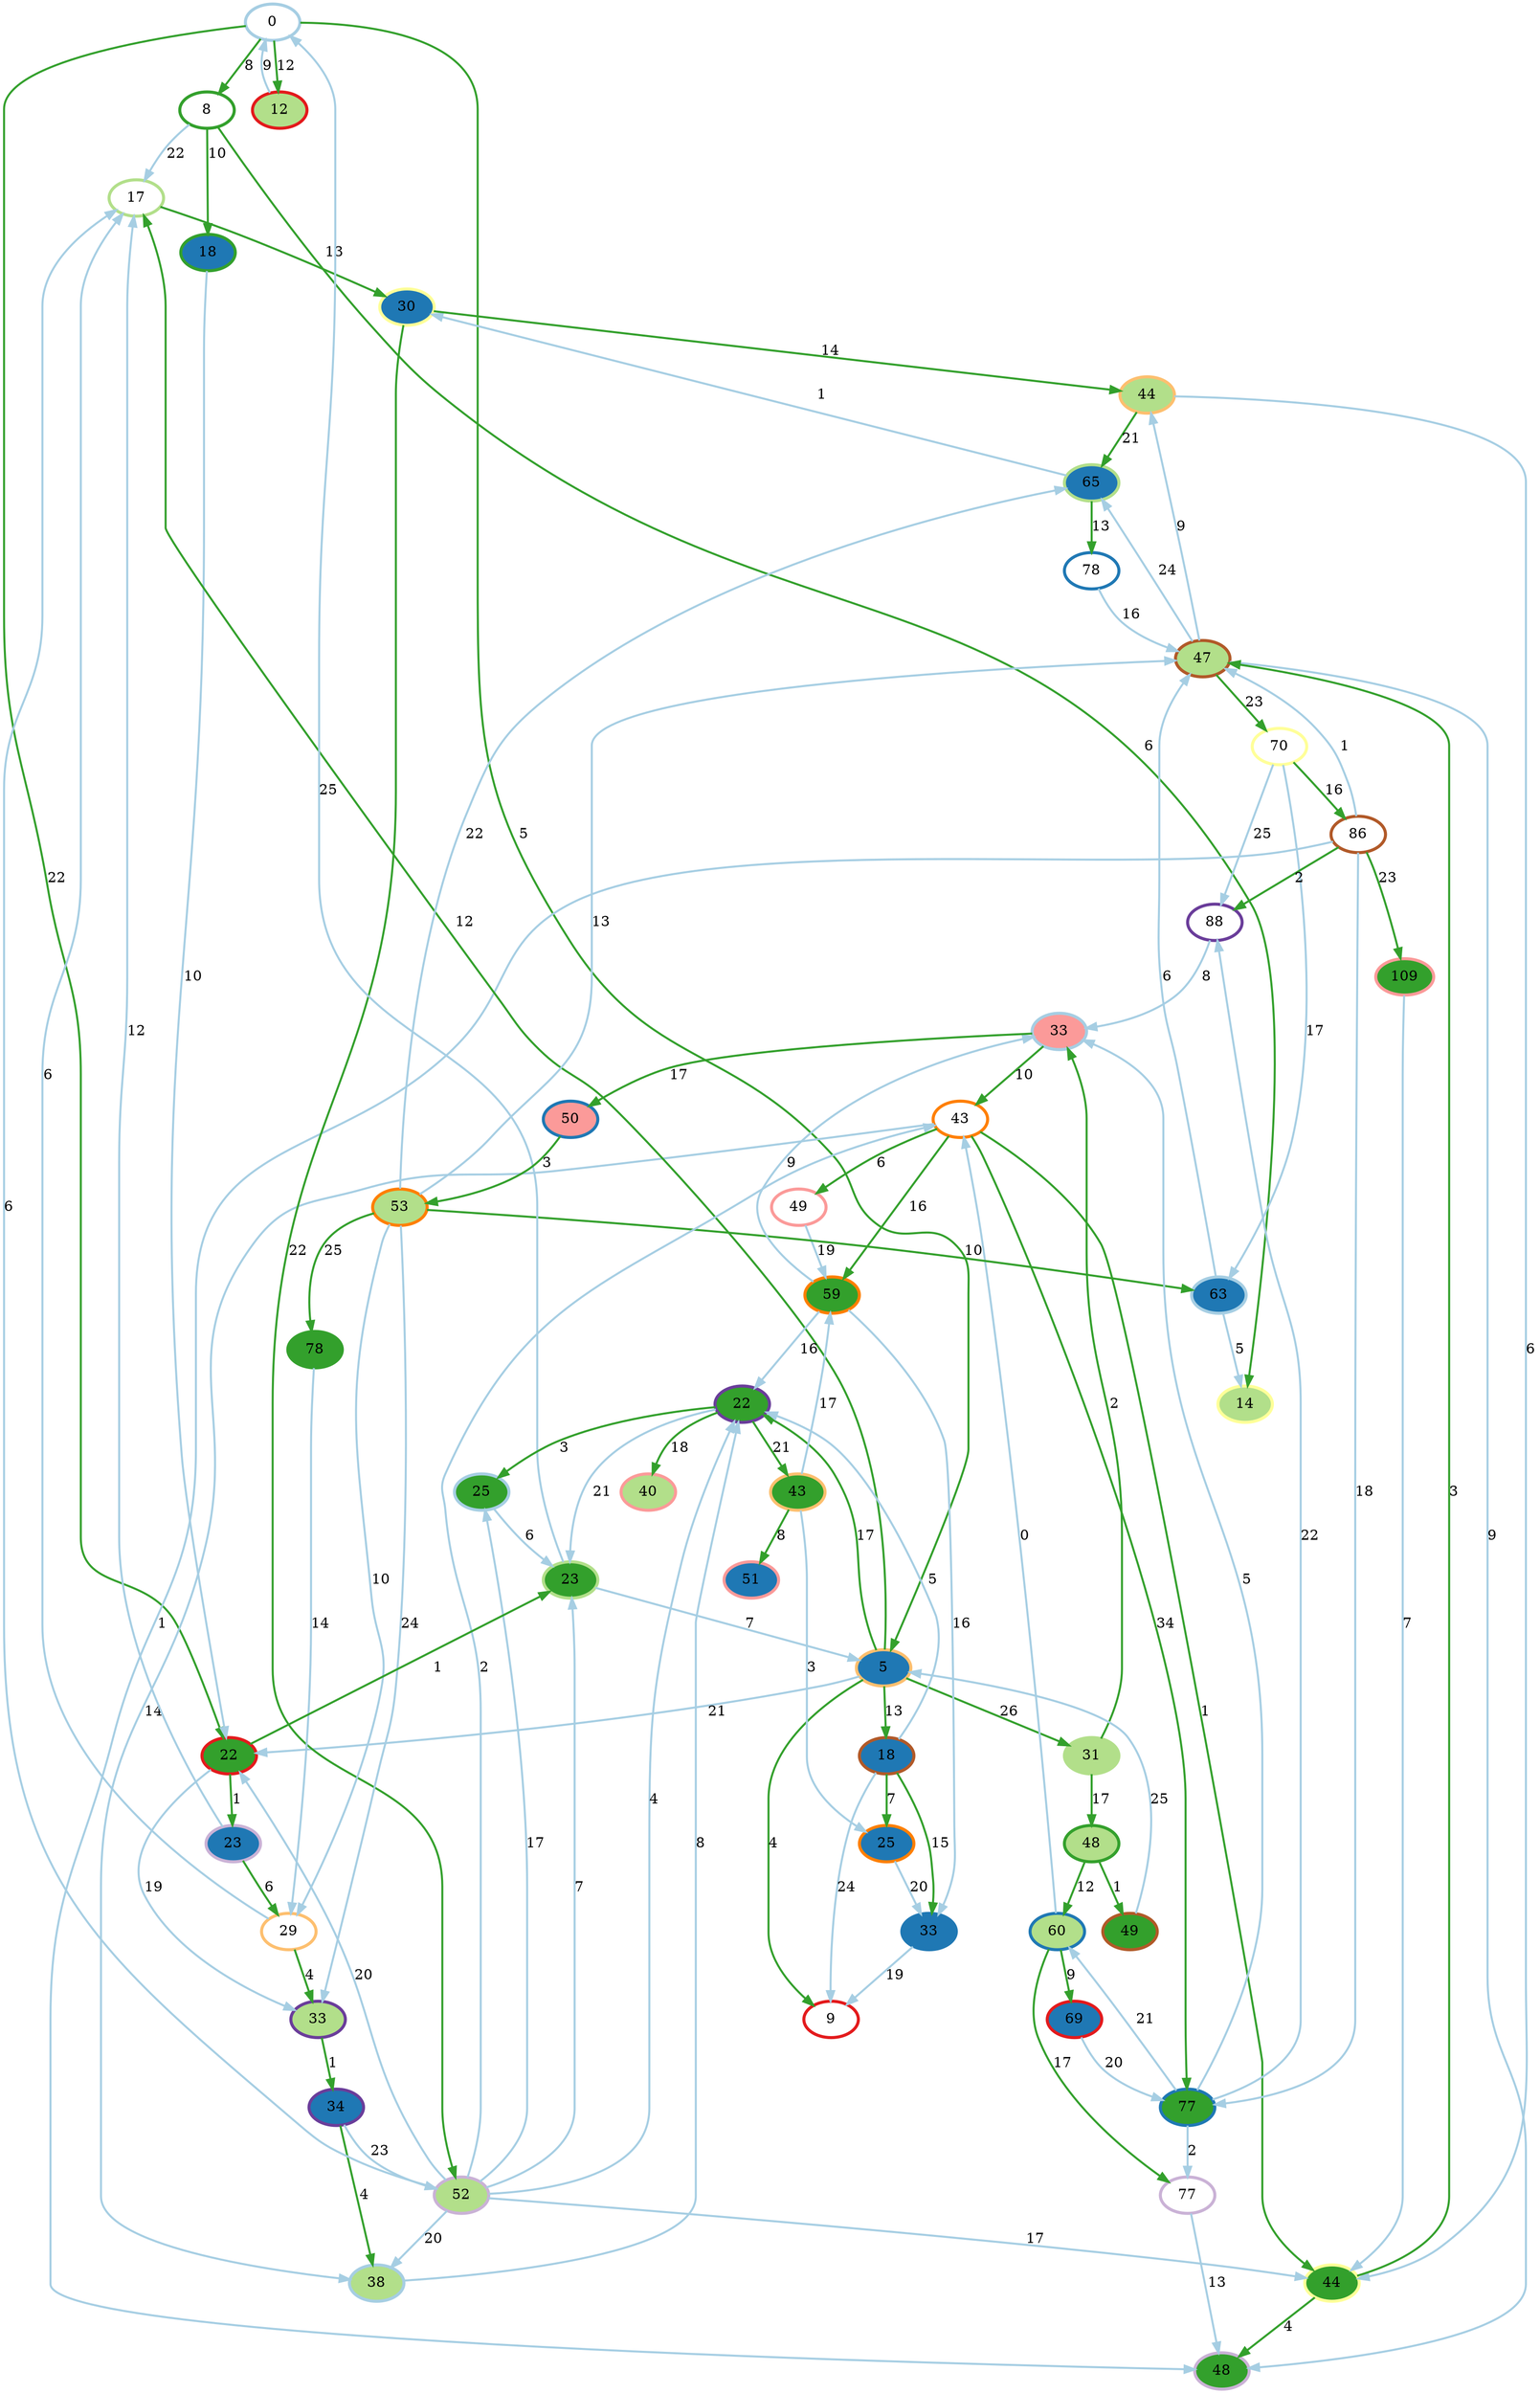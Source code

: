 digraph G {
    0 [penwidth=3,label="0",color=1, colorscheme=paired12]
    1 [penwidth=3,label="78",color=2, colorscheme=paired12]
    2 [penwidth=3,label="17",color=3, colorscheme=paired12]
    3 [penwidth=3,label="8",color=4, colorscheme=paired12]
    4 [penwidth=3,label="49",color=5, colorscheme=paired12]
    5 [penwidth=3,label="9",color=6, colorscheme=paired12]
    6 [penwidth=3,label="29",color=7, colorscheme=paired12]
    7 [penwidth=3,label="43",color=8, colorscheme=paired12]
    8 [penwidth=3,label="77",color=9, colorscheme=paired12]
    9 [penwidth=3,label="88",color=10, colorscheme=paired12]
    10 [penwidth=3,label="70",color=11, colorscheme=paired12]
    11 [penwidth=3,label="86",color=12, colorscheme=paired12]
    12 [penwidth=3,label="63",color=1, colorscheme=paired12,style=filled,fillcolor=2]
    13 [penwidth=3,label="33",color=2, colorscheme=paired12,style=filled,fillcolor=2]
    14 [penwidth=3,label="65",color=3, colorscheme=paired12,style=filled,fillcolor=2]
    15 [penwidth=3,label="18",color=4, colorscheme=paired12,style=filled,fillcolor=2]
    16 [penwidth=3,label="51",color=5, colorscheme=paired12,style=filled,fillcolor=2]
    17 [penwidth=3,label="69",color=6, colorscheme=paired12,style=filled,fillcolor=2]
    18 [penwidth=3,label="5",color=7, colorscheme=paired12,style=filled,fillcolor=2]
    19 [penwidth=3,label="25",color=8, colorscheme=paired12,style=filled,fillcolor=2]
    20 [penwidth=3,label="23",color=9, colorscheme=paired12,style=filled,fillcolor=2]
    21 [penwidth=3,label="34",color=10, colorscheme=paired12,style=filled,fillcolor=2]
    22 [penwidth=3,label="30",color=11, colorscheme=paired12,style=filled,fillcolor=2]
    23 [penwidth=3,label="18",color=12, colorscheme=paired12,style=filled,fillcolor=2]
    24 [penwidth=3,label="38",color=1, colorscheme=paired12,style=filled,fillcolor=3]
    25 [penwidth=3,label="60",color=2, colorscheme=paired12,style=filled,fillcolor=3]
    26 [penwidth=3,label="31",color=3, colorscheme=paired12,style=filled,fillcolor=3]
    27 [penwidth=3,label="48",color=4, colorscheme=paired12,style=filled,fillcolor=3]
    28 [penwidth=3,label="40",color=5, colorscheme=paired12,style=filled,fillcolor=3]
    29 [penwidth=3,label="12",color=6, colorscheme=paired12,style=filled,fillcolor=3]
    30 [penwidth=3,label="44",color=7, colorscheme=paired12,style=filled,fillcolor=3]
    31 [penwidth=3,label="53",color=8, colorscheme=paired12,style=filled,fillcolor=3]
    32 [penwidth=3,label="52",color=9, colorscheme=paired12,style=filled,fillcolor=3]
    33 [penwidth=3,label="33",color=10, colorscheme=paired12,style=filled,fillcolor=3]
    34 [penwidth=3,label="14",color=11, colorscheme=paired12,style=filled,fillcolor=3]
    35 [penwidth=3,label="47",color=12, colorscheme=paired12,style=filled,fillcolor=3]
    36 [penwidth=3,label="25",color=1, colorscheme=paired12,style=filled,fillcolor=4]
    37 [penwidth=3,label="77",color=2, colorscheme=paired12,style=filled,fillcolor=4]
    38 [penwidth=3,label="23",color=3, colorscheme=paired12,style=filled,fillcolor=4]
    39 [penwidth=3,label="78",color=4, colorscheme=paired12,style=filled,fillcolor=4]
    40 [penwidth=3,label="109",color=5, colorscheme=paired12,style=filled,fillcolor=4]
    41 [penwidth=3,label="22",color=6, colorscheme=paired12,style=filled,fillcolor=4]
    42 [penwidth=3,label="43",color=7, colorscheme=paired12,style=filled,fillcolor=4]
    43 [penwidth=3,label="59",color=8, colorscheme=paired12,style=filled,fillcolor=4]
    44 [penwidth=3,label="48",color=9, colorscheme=paired12,style=filled,fillcolor=4]
    45 [penwidth=3,label="22",color=10, colorscheme=paired12,style=filled,fillcolor=4]
    46 [penwidth=3,label="44",color=11, colorscheme=paired12,style=filled,fillcolor=4]
    47 [penwidth=3,label="49",color=12, colorscheme=paired12,style=filled,fillcolor=4]
    48 [penwidth=3,label="33",color=1, colorscheme=paired12,style=filled,fillcolor=5]
    49 [penwidth=3,label="50",color=2, colorscheme=paired12,style=filled,fillcolor=5]

    11 -> 9 [penwidth=2,label="2",color=4, colorscheme=paired12]
    0 -> 29 [penwidth=2,label="12",color=4, colorscheme=paired12]
    43 -> 45 [penwidth=2,label="16",color=1, colorscheme=paired12]
    10 -> 9 [penwidth=2,label="25",color=1, colorscheme=paired12]
    0 -> 3 [penwidth=2,label="8",color=4, colorscheme=paired12]
    3 -> 15 [penwidth=2,label="10",color=4, colorscheme=paired12]
    48 -> 49 [penwidth=2,label="17",color=4, colorscheme=paired12]
    22 -> 32 [penwidth=2,label="22",color=4, colorscheme=paired12]
    33 -> 21 [penwidth=2,label="1",color=4, colorscheme=paired12]
    18 -> 26 [penwidth=2,label="26",color=4, colorscheme=paired12]
    26 -> 27 [penwidth=2,label="17",color=4, colorscheme=paired12]
    49 -> 31 [penwidth=2,label="3",color=4, colorscheme=paired12]
    27 -> 47 [penwidth=2,label="1",color=4, colorscheme=paired12]
    18 -> 45 [penwidth=2,label="17",color=4, colorscheme=paired12]
    35 -> 14 [penwidth=2,label="24",color=1, colorscheme=paired12]
    48 -> 7 [penwidth=2,label="10",color=4, colorscheme=paired12]
    7 -> 46 [penwidth=2,label="1",color=4, colorscheme=paired12]
    11 -> 35 [penwidth=2,label="1",color=1, colorscheme=paired12]
    47 -> 18 [penwidth=2,label="25",color=1, colorscheme=paired12]
    32 -> 46 [penwidth=2,label="17",color=1, colorscheme=paired12]
    36 -> 38 [penwidth=2,label="6",color=1, colorscheme=paired12]
    31 -> 14 [penwidth=2,label="22",color=1, colorscheme=paired12]
    45 -> 28 [penwidth=2,label="18",color=4, colorscheme=paired12]
    37 -> 25 [penwidth=2,label="21",color=1, colorscheme=paired12]
    21 -> 32 [penwidth=2,label="23",color=1, colorscheme=paired12]
    25 -> 17 [penwidth=2,label="9",color=4, colorscheme=paired12]
    18 -> 5 [penwidth=2,label="4",color=4, colorscheme=paired12]
    11 -> 37 [penwidth=2,label="18",color=1, colorscheme=paired12]
    7 -> 24 [penwidth=2,label="14",color=1, colorscheme=paired12]
    31 -> 33 [penwidth=2,label="24",color=1, colorscheme=paired12]
    32 -> 7 [penwidth=2,label="2",color=1, colorscheme=paired12]
    45 -> 38 [penwidth=2,label="21",color=1, colorscheme=paired12]
    38 -> 18 [penwidth=2,label="7",color=1, colorscheme=paired12]
    20 -> 6 [penwidth=2,label="6",color=4, colorscheme=paired12]
    6 -> 33 [penwidth=2,label="4",color=4, colorscheme=paired12]
    25 -> 7 [penwidth=2,label="0",color=1, colorscheme=paired12]
    9 -> 48 [penwidth=2,label="8",color=1, colorscheme=paired12]
    0 -> 18 [penwidth=2,label="5",color=4, colorscheme=paired12]
    26 -> 48 [penwidth=2,label="2",color=4, colorscheme=paired12]
    37 -> 8 [penwidth=2,label="2",color=1, colorscheme=paired12]
    18 -> 2 [penwidth=2,label="12",color=4, colorscheme=paired12]
    18 -> 23 [penwidth=2,label="13",color=4, colorscheme=paired12]
    41 -> 20 [penwidth=2,label="1",color=4, colorscheme=paired12]
    17 -> 37 [penwidth=2,label="20",color=1, colorscheme=paired12]
    11 -> 44 [penwidth=2,label="1",color=1, colorscheme=paired12]
    31 -> 39 [penwidth=2,label="25",color=4, colorscheme=paired12]
    35 -> 44 [penwidth=2,label="9",color=1, colorscheme=paired12]
    12 -> 35 [penwidth=2,label="6",color=1, colorscheme=paired12]
    32 -> 38 [penwidth=2,label="7",color=1, colorscheme=paired12]
    35 -> 30 [penwidth=2,label="9",color=1, colorscheme=paired12]
    11 -> 40 [penwidth=2,label="23",color=4, colorscheme=paired12]
    41 -> 33 [penwidth=2,label="19",color=1, colorscheme=paired12]
    23 -> 45 [penwidth=2,label="5",color=1, colorscheme=paired12]
    21 -> 24 [penwidth=2,label="4",color=4, colorscheme=paired12]
    42 -> 43 [penwidth=2,label="17",color=1, colorscheme=paired12]
    0 -> 41 [penwidth=2,label="22",color=4, colorscheme=paired12]
    27 -> 25 [penwidth=2,label="12",color=4, colorscheme=paired12]
    7 -> 43 [penwidth=2,label="16",color=4, colorscheme=paired12]
    7 -> 37 [penwidth=2,label="34",color=4, colorscheme=paired12]
    31 -> 6 [penwidth=2,label="10",color=1, colorscheme=paired12]
    23 -> 5 [penwidth=2,label="24",color=1, colorscheme=paired12]
    45 -> 36 [penwidth=2,label="3",color=4, colorscheme=paired12]
    10 -> 11 [penwidth=2,label="16",color=4, colorscheme=paired12]
    30 -> 46 [penwidth=2,label="6",color=1, colorscheme=paired12]
    37 -> 9 [penwidth=2,label="22",color=1, colorscheme=paired12]
    32 -> 2 [penwidth=2,label="6",color=1, colorscheme=paired12]
    42 -> 16 [penwidth=2,label="8",color=4, colorscheme=paired12]
    32 -> 24 [penwidth=2,label="20",color=1, colorscheme=paired12]
    22 -> 30 [penwidth=2,label="14",color=4, colorscheme=paired12]
    13 -> 5 [penwidth=2,label="19",color=1, colorscheme=paired12]
    23 -> 19 [penwidth=2,label="7",color=4, colorscheme=paired12]
    14 -> 1 [penwidth=2,label="13",color=4, colorscheme=paired12]
    1 -> 35 [penwidth=2,label="16",color=1, colorscheme=paired12]
    7 -> 4 [penwidth=2,label="6",color=4, colorscheme=paired12]
    8 -> 44 [penwidth=2,label="13",color=1, colorscheme=paired12]
    14 -> 22 [penwidth=2,label="1",color=1, colorscheme=paired12]
    30 -> 14 [penwidth=2,label="21",color=4, colorscheme=paired12]
    45 -> 42 [penwidth=2,label="21",color=4, colorscheme=paired12]
    20 -> 2 [penwidth=2,label="12",color=1, colorscheme=paired12]
    43 -> 48 [penwidth=2,label="9",color=1, colorscheme=paired12]
    38 -> 0 [penwidth=2,label="25",color=1, colorscheme=paired12]
    31 -> 12 [penwidth=2,label="10",color=4, colorscheme=paired12]
    24 -> 45 [penwidth=2,label="8",color=1, colorscheme=paired12]
    40 -> 46 [penwidth=2,label="7",color=1, colorscheme=paired12]
    23 -> 13 [penwidth=2,label="15",color=4, colorscheme=paired12]
    19 -> 13 [penwidth=2,label="20",color=1, colorscheme=paired12]
    3 -> 34 [penwidth=2,label="6",color=4, colorscheme=paired12]
    32 -> 36 [penwidth=2,label="17",color=1, colorscheme=paired12]
    31 -> 35 [penwidth=2,label="13",color=1, colorscheme=paired12]
    32 -> 45 [penwidth=2,label="4",color=1, colorscheme=paired12]
    15 -> 41 [penwidth=2,label="10",color=1, colorscheme=paired12]
    3 -> 2 [penwidth=2,label="22",color=1, colorscheme=paired12]
    10 -> 12 [penwidth=2,label="17",color=1, colorscheme=paired12]
    6 -> 2 [penwidth=2,label="6",color=1, colorscheme=paired12]
    46 -> 35 [penwidth=2,label="3",color=4, colorscheme=paired12]
    18 -> 41 [penwidth=2,label="21",color=1, colorscheme=paired12]
    12 -> 34 [penwidth=2,label="5",color=1, colorscheme=paired12]
    4 -> 43 [penwidth=2,label="19",color=1, colorscheme=paired12]
    25 -> 8 [penwidth=2,label="17",color=4, colorscheme=paired12]
    29 -> 0 [penwidth=2,label="9",color=1, colorscheme=paired12]
    39 -> 6 [penwidth=2,label="14",color=1, colorscheme=paired12]
    32 -> 41 [penwidth=2,label="20",color=1, colorscheme=paired12]
    2 -> 22 [penwidth=2,label="13",color=4, colorscheme=paired12]
    37 -> 48 [penwidth=2,label="5",color=1, colorscheme=paired12]
    42 -> 19 [penwidth=2,label="3",color=1, colorscheme=paired12]
    46 -> 44 [penwidth=2,label="4",color=4, colorscheme=paired12]
    35 -> 10 [penwidth=2,label="23",color=4, colorscheme=paired12]
    41 -> 38 [penwidth=2,label="1",color=4, colorscheme=paired12]
    43 -> 13 [penwidth=2,label="16",color=1, colorscheme=paired12]
}